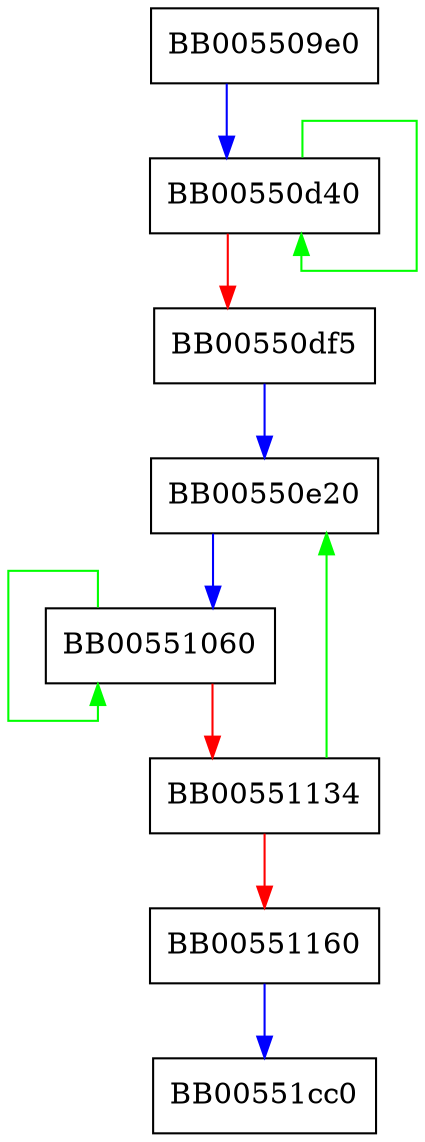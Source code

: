 digraph mulx4x_internal {
  node [shape="box"];
  graph [splines=ortho];
  BB005509e0 -> BB00550d40 [color="blue"];
  BB00550d40 -> BB00550d40 [color="green"];
  BB00550d40 -> BB00550df5 [color="red"];
  BB00550df5 -> BB00550e20 [color="blue"];
  BB00550e20 -> BB00551060 [color="blue"];
  BB00551060 -> BB00551060 [color="green"];
  BB00551060 -> BB00551134 [color="red"];
  BB00551134 -> BB00550e20 [color="green"];
  BB00551134 -> BB00551160 [color="red"];
  BB00551160 -> BB00551cc0 [color="blue"];
}